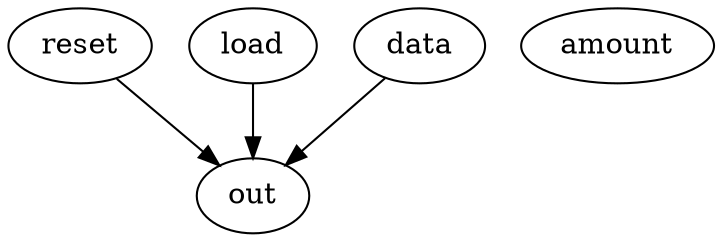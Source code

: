 strict digraph "" {
	reset -> out	[weight=2.0];
	load -> out	[weight=1.0];
	amount;
	data -> out	[weight=2.0];
}
